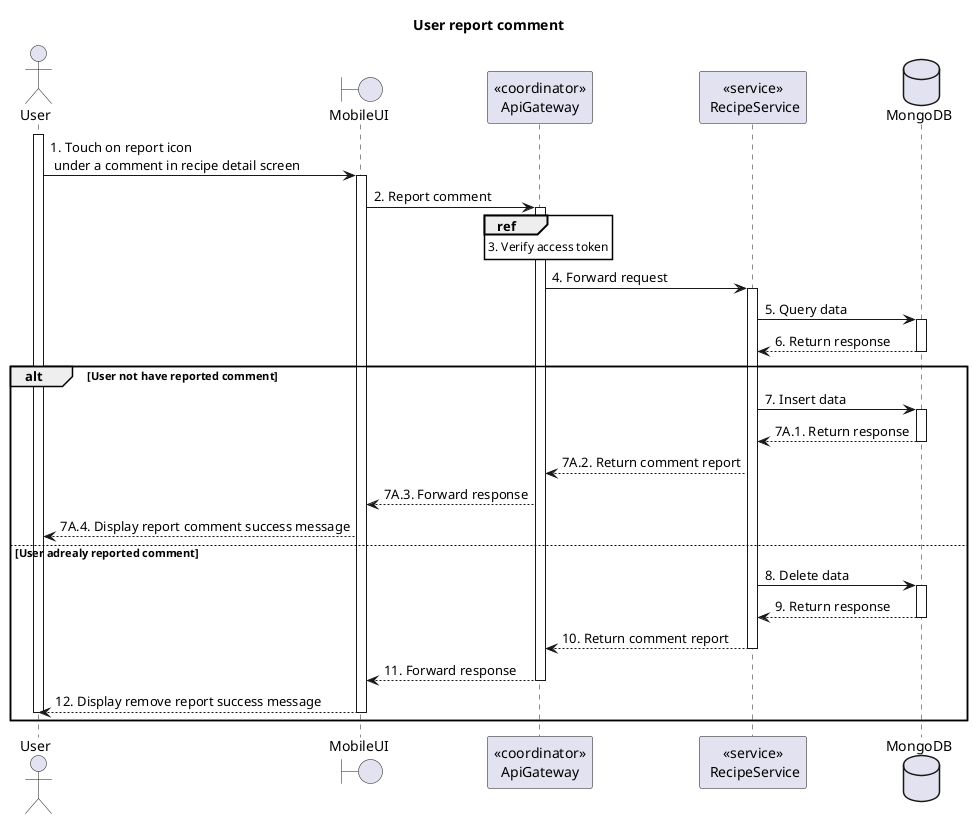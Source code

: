 @startuml Sequence
title "User report comment"
<style>
  sequenceDiagram {
    reference {
      BackGroundColor white
    }
}
</style>

actor User
boundary MobileUI
participant "<<coordinator>>\nApiGateway" as ApiGateway
participant "<<service>>\n RecipeService" as RecipeService
database MongoDB

activate User
User -> MobileUI++: 1. Touch on report icon \n under a comment in recipe detail screen

MobileUI -> ApiGateway++: 2. Report comment

ref over ApiGateway: 3. Verify access token

ApiGateway -> RecipeService++: 4. Forward request

database MongoDB
RecipeService -> MongoDB++: 5. Query data
RecipeService <-- MongoDB--: 6. Return response
alt User not have reported comment
  RecipeService -> MongoDB++: 7. Insert data
  RecipeService <-- MongoDB--: 7A.1. Return response
  ApiGateway <-- RecipeService: 7A.2. Return comment report
  MobileUI <-- ApiGateway: 7A.3. Forward response
  User <-- MobileUI: 7A.4. Display report comment success message
else User adrealy reported comment
  RecipeService -> MongoDB++: 8. Delete data
  RecipeService <-- MongoDB--: 9. Return response
  ApiGateway <-- RecipeService--: 10. Return comment report
  MobileUI <-- ApiGateway--: 11. Forward response
  User <-- MobileUI--: 12. Display remove report success message
  deactivate User
end alt
@enduml
